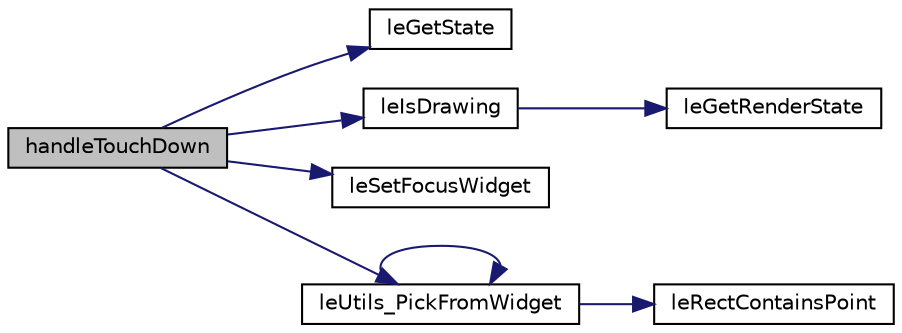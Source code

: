digraph "handleTouchDown"
{
 // LATEX_PDF_SIZE
  edge [fontname="Helvetica",fontsize="10",labelfontname="Helvetica",labelfontsize="10"];
  node [fontname="Helvetica",fontsize="10",shape=record];
  rankdir="LR";
  Node1 [label="handleTouchDown",height=0.2,width=0.4,color="black", fillcolor="grey75", style="filled", fontcolor="black",tooltip=" "];
  Node1 -> Node2 [color="midnightblue",fontsize="10",style="solid",fontname="Helvetica"];
  Node2 [label="leGetState",height=0.2,width=0.4,color="black", fillcolor="white", style="filled",URL="$legato__state_8c.html#a9db6b16767c48cea14f348e30a6390bc",tooltip=" "];
  Node1 -> Node3 [color="midnightblue",fontsize="10",style="solid",fontname="Helvetica"];
  Node3 [label="leIsDrawing",height=0.2,width=0.4,color="black", fillcolor="white", style="filled",URL="$legato__state_8c.html#ae0d14705fe901d6c81535c34a9e2d1b0",tooltip=" "];
  Node3 -> Node4 [color="midnightblue",fontsize="10",style="solid",fontname="Helvetica"];
  Node4 [label="leGetRenderState",height=0.2,width=0.4,color="black", fillcolor="white", style="filled",URL="$legato__renderer_8c.html#acf4d7d2f8cb00624604cdb1f8807a166",tooltip=" "];
  Node1 -> Node5 [color="midnightblue",fontsize="10",style="solid",fontname="Helvetica"];
  Node5 [label="leSetFocusWidget",height=0.2,width=0.4,color="black", fillcolor="white", style="filled",URL="$legato__state_8c.html#acea130d1af885ccdd7d61eef6e1a1712",tooltip=" "];
  Node1 -> Node6 [color="midnightblue",fontsize="10",style="solid",fontname="Helvetica"];
  Node6 [label="leUtils_PickFromWidget",height=0.2,width=0.4,color="black", fillcolor="white", style="filled",URL="$legato__utils_8c.html#a964e38388cb750f212ed6a31fc78150b",tooltip=" "];
  Node6 -> Node7 [color="midnightblue",fontsize="10",style="solid",fontname="Helvetica"];
  Node7 [label="leRectContainsPoint",height=0.2,width=0.4,color="black", fillcolor="white", style="filled",URL="$legato__rect_8c.html#af3d4b3e3b867d2a34f75985366000b97",tooltip=" "];
  Node6 -> Node6 [color="midnightblue",fontsize="10",style="solid",fontname="Helvetica"];
}
